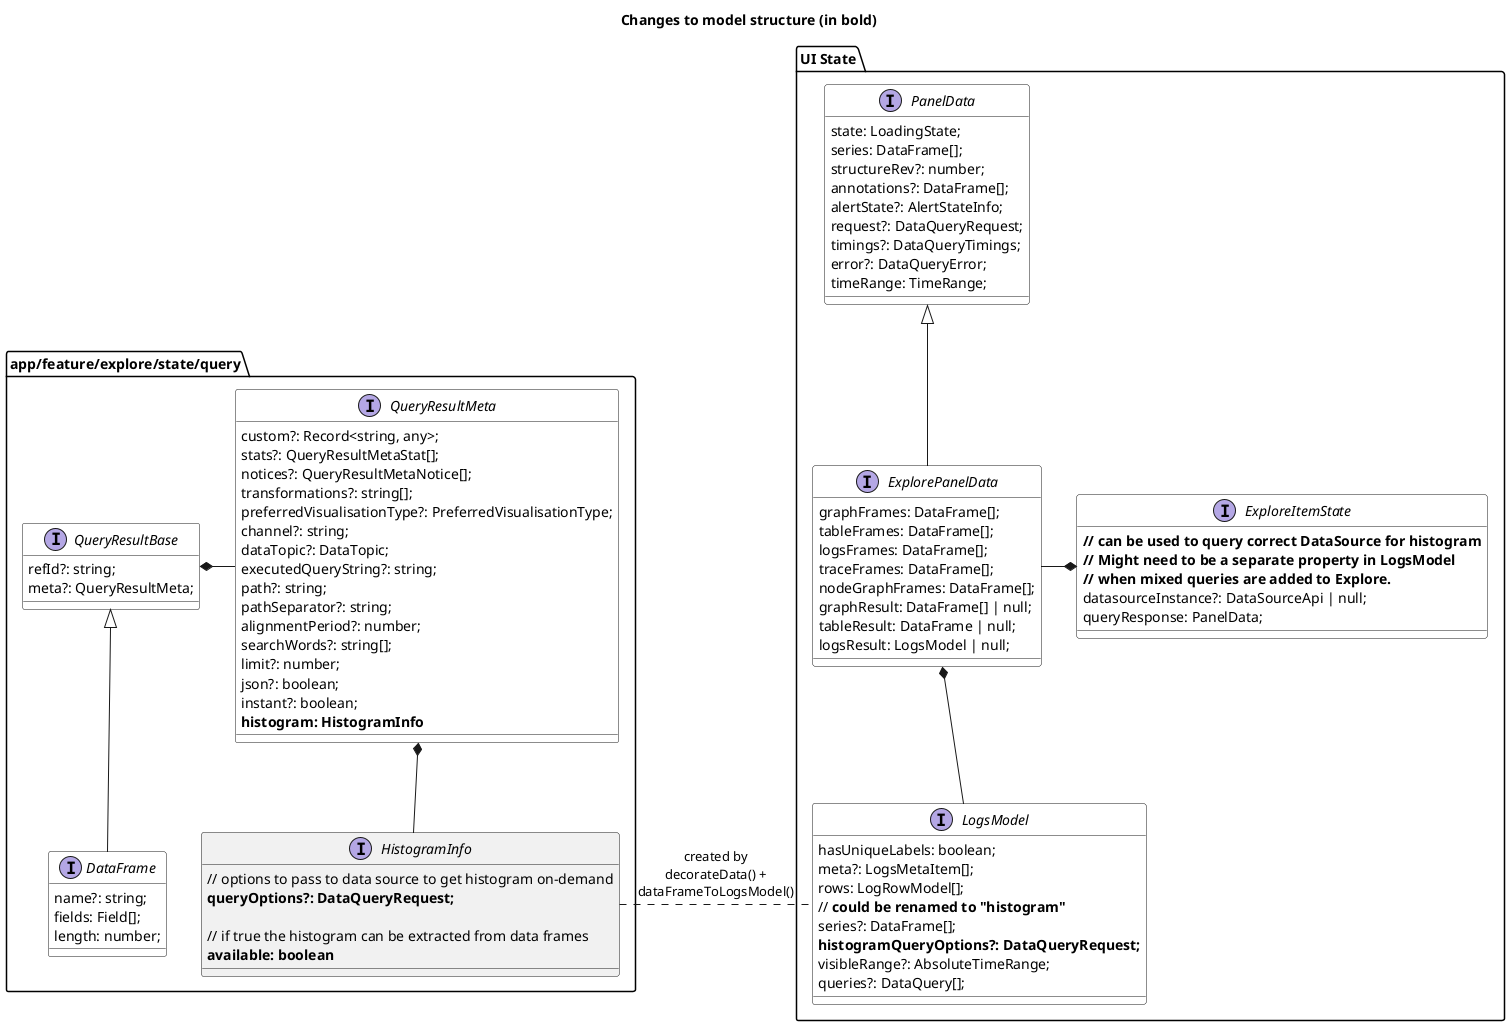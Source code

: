@startuml

title: Changes to model structure (in bold)

package "app/feature/explore/state/query" {
  interface DataFrame #white extends QueryResultBase  {
    name?: string;
    fields: Field[];
    length: number;
  }

  interface QueryResultBase #white {
    refId?: string;
    meta?: QueryResultMeta;
  }

  interface QueryResultMeta #white {
    custom?: Record<string, any>;
    stats?: QueryResultMetaStat[];
    notices?: QueryResultMetaNotice[];
    transformations?: string[];
    preferredVisualisationType?: PreferredVisualisationType;
    channel?: string;
    dataTopic?: DataTopic;
    executedQueryString?: string;
    path?: string;
    pathSeparator?: string;
    alignmentPeriod?: number;
    searchWords?: string[];
    limit?: number;
    json?: boolean;
    instant?: boolean;
    <b>histogram: HistogramInfo</b>
  }

  interface HistogramInfo {
    // options to pass to data source to get histogram on-demand
    <b>queryOptions?: DataQueryRequest;</b>

    // if true the histogram can be extracted from data frames
    <b>available: boolean</b>
  }

}

QueryResultBase *- QueryResultMeta
QueryResultMeta *-- HistogramInfo

package "UI State" {
  interface PanelData #white {
    state: LoadingState;
    series: DataFrame[];
    structureRev?: number;
    annotations?: DataFrame[];
    alertState?: AlertStateInfo;
    request?: DataQueryRequest;
    timings?: DataQueryTimings;
    error?: DataQueryError;
    timeRange: TimeRange;
  }

  interface ExplorePanelData #white extends PanelData {
    graphFrames: DataFrame[];
    tableFrames: DataFrame[];
    logsFrames: DataFrame[];
    traceFrames: DataFrame[];
    nodeGraphFrames: DataFrame[];
    graphResult: DataFrame[] | null;
    tableResult: DataFrame | null;
    logsResult: LogsModel | null;
  }

  interface LogsModel #white {
    hasUniqueLabels: boolean;
    meta?: LogsMetaItem[];
    rows: LogRowModel[];
    // <b>could be renamed to "histogram"
    series?: DataFrame[];
    <b>histogramQueryOptions?: DataQueryRequest;</b>
    visibleRange?: AbsoluteTimeRange;
    queries?: DataQuery[];
  }

  interface ExploreItemState #white {
    <b>// can be used to query correct DataSource for histogram</b>
    <b>// Might need to be a separate property in LogsModel
    <b>// when mixed queries are added to Explore.</b>
    datasourceInstance?: DataSourceApi | null;
    queryResponse: PanelData;
  }
}

ExplorePanelData -* ExploreItemState
ExplorePanelData *-- LogsModel

HistogramInfo . LogsModel : created by\ndecorateData() +\ndataFrameToLogsModel()

@enduml
